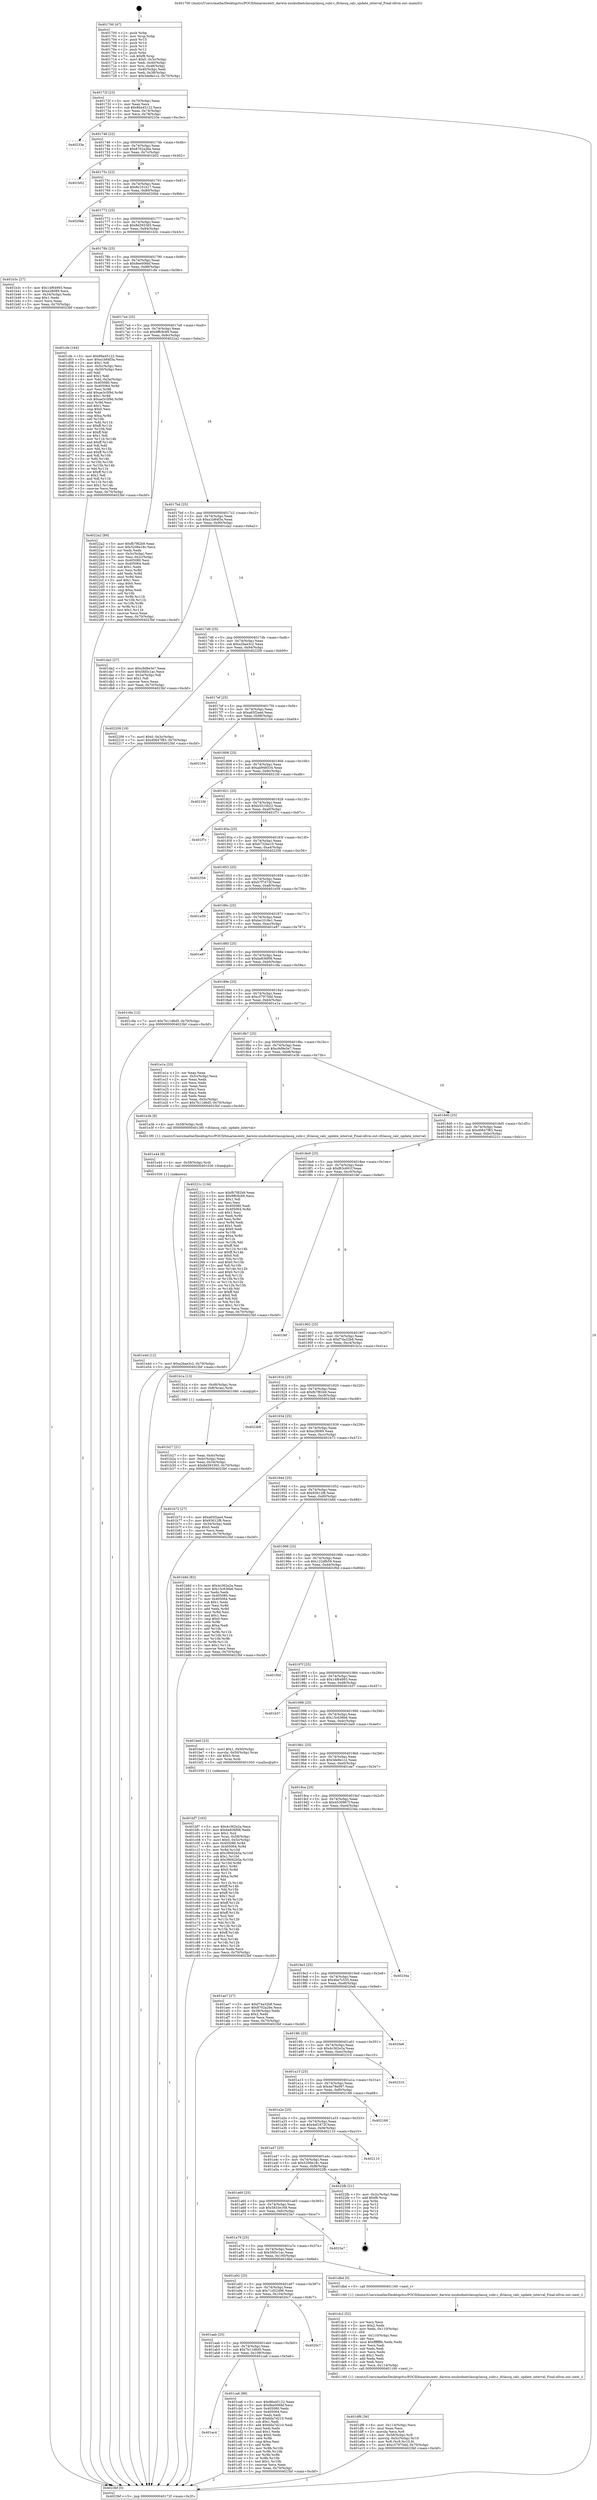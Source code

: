 digraph "0x401700" {
  label = "0x401700 (/mnt/c/Users/mathe/Desktop/tcc/POCII/binaries/extr_darwin-xnubsdnetclassqclassq_subr.c_ifclassq_calc_update_interval_Final-ollvm.out::main(0))"
  labelloc = "t"
  node[shape=record]

  Entry [label="",width=0.3,height=0.3,shape=circle,fillcolor=black,style=filled]
  "0x40172f" [label="{
     0x40172f [23]\l
     | [instrs]\l
     &nbsp;&nbsp;0x40172f \<+3\>: mov -0x70(%rbp),%eax\l
     &nbsp;&nbsp;0x401732 \<+2\>: mov %eax,%ecx\l
     &nbsp;&nbsp;0x401734 \<+6\>: sub $0x86a45122,%ecx\l
     &nbsp;&nbsp;0x40173a \<+3\>: mov %eax,-0x74(%rbp)\l
     &nbsp;&nbsp;0x40173d \<+3\>: mov %ecx,-0x78(%rbp)\l
     &nbsp;&nbsp;0x401740 \<+6\>: je 000000000040233e \<main+0xc3e\>\l
  }"]
  "0x40233e" [label="{
     0x40233e\l
  }", style=dashed]
  "0x401746" [label="{
     0x401746 [22]\l
     | [instrs]\l
     &nbsp;&nbsp;0x401746 \<+5\>: jmp 000000000040174b \<main+0x4b\>\l
     &nbsp;&nbsp;0x40174b \<+3\>: mov -0x74(%rbp),%eax\l
     &nbsp;&nbsp;0x40174e \<+5\>: sub $0x8702a26e,%eax\l
     &nbsp;&nbsp;0x401753 \<+3\>: mov %eax,-0x7c(%rbp)\l
     &nbsp;&nbsp;0x401756 \<+6\>: je 0000000000401b02 \<main+0x402\>\l
  }"]
  Exit [label="",width=0.3,height=0.3,shape=circle,fillcolor=black,style=filled,peripheries=2]
  "0x401b02" [label="{
     0x401b02\l
  }", style=dashed]
  "0x40175c" [label="{
     0x40175c [22]\l
     | [instrs]\l
     &nbsp;&nbsp;0x40175c \<+5\>: jmp 0000000000401761 \<main+0x61\>\l
     &nbsp;&nbsp;0x401761 \<+3\>: mov -0x74(%rbp),%eax\l
     &nbsp;&nbsp;0x401764 \<+5\>: sub $0x8c101b17,%eax\l
     &nbsp;&nbsp;0x401769 \<+3\>: mov %eax,-0x80(%rbp)\l
     &nbsp;&nbsp;0x40176c \<+6\>: je 00000000004020bb \<main+0x9bb\>\l
  }"]
  "0x401e4d" [label="{
     0x401e4d [12]\l
     | [instrs]\l
     &nbsp;&nbsp;0x401e4d \<+7\>: movl $0xa2bae3c2,-0x70(%rbp)\l
     &nbsp;&nbsp;0x401e54 \<+5\>: jmp 00000000004023bf \<main+0xcbf\>\l
  }"]
  "0x4020bb" [label="{
     0x4020bb\l
  }", style=dashed]
  "0x401772" [label="{
     0x401772 [25]\l
     | [instrs]\l
     &nbsp;&nbsp;0x401772 \<+5\>: jmp 0000000000401777 \<main+0x77\>\l
     &nbsp;&nbsp;0x401777 \<+3\>: mov -0x74(%rbp),%eax\l
     &nbsp;&nbsp;0x40177a \<+5\>: sub $0x8d393365,%eax\l
     &nbsp;&nbsp;0x40177f \<+6\>: mov %eax,-0x84(%rbp)\l
     &nbsp;&nbsp;0x401785 \<+6\>: je 0000000000401b3c \<main+0x43c\>\l
  }"]
  "0x401e44" [label="{
     0x401e44 [9]\l
     | [instrs]\l
     &nbsp;&nbsp;0x401e44 \<+4\>: mov -0x58(%rbp),%rdi\l
     &nbsp;&nbsp;0x401e48 \<+5\>: call 0000000000401030 \<free@plt\>\l
     | [calls]\l
     &nbsp;&nbsp;0x401030 \{1\} (unknown)\l
  }"]
  "0x401b3c" [label="{
     0x401b3c [27]\l
     | [instrs]\l
     &nbsp;&nbsp;0x401b3c \<+5\>: mov $0x14f64993,%eax\l
     &nbsp;&nbsp;0x401b41 \<+5\>: mov $0xe28089,%ecx\l
     &nbsp;&nbsp;0x401b46 \<+3\>: mov -0x34(%rbp),%edx\l
     &nbsp;&nbsp;0x401b49 \<+3\>: cmp $0x1,%edx\l
     &nbsp;&nbsp;0x401b4c \<+3\>: cmovl %ecx,%eax\l
     &nbsp;&nbsp;0x401b4f \<+3\>: mov %eax,-0x70(%rbp)\l
     &nbsp;&nbsp;0x401b52 \<+5\>: jmp 00000000004023bf \<main+0xcbf\>\l
  }"]
  "0x40178b" [label="{
     0x40178b [25]\l
     | [instrs]\l
     &nbsp;&nbsp;0x40178b \<+5\>: jmp 0000000000401790 \<main+0x90\>\l
     &nbsp;&nbsp;0x401790 \<+3\>: mov -0x74(%rbp),%eax\l
     &nbsp;&nbsp;0x401793 \<+5\>: sub $0x8ee006bf,%eax\l
     &nbsp;&nbsp;0x401798 \<+6\>: mov %eax,-0x88(%rbp)\l
     &nbsp;&nbsp;0x40179e \<+6\>: je 0000000000401cfe \<main+0x5fe\>\l
  }"]
  "0x401df6" [label="{
     0x401df6 [36]\l
     | [instrs]\l
     &nbsp;&nbsp;0x401df6 \<+6\>: mov -0x114(%rbp),%ecx\l
     &nbsp;&nbsp;0x401dfc \<+3\>: imul %eax,%ecx\l
     &nbsp;&nbsp;0x401dff \<+3\>: movslq %ecx,%r8\l
     &nbsp;&nbsp;0x401e02 \<+4\>: mov -0x58(%rbp),%r9\l
     &nbsp;&nbsp;0x401e06 \<+4\>: movslq -0x5c(%rbp),%r10\l
     &nbsp;&nbsp;0x401e0a \<+4\>: mov %r8,(%r9,%r10,8)\l
     &nbsp;&nbsp;0x401e0e \<+7\>: movl $0xc57975dd,-0x70(%rbp)\l
     &nbsp;&nbsp;0x401e15 \<+5\>: jmp 00000000004023bf \<main+0xcbf\>\l
  }"]
  "0x401cfe" [label="{
     0x401cfe [164]\l
     | [instrs]\l
     &nbsp;&nbsp;0x401cfe \<+5\>: mov $0x86a45122,%eax\l
     &nbsp;&nbsp;0x401d03 \<+5\>: mov $0xa1b84f3a,%ecx\l
     &nbsp;&nbsp;0x401d08 \<+2\>: mov $0x1,%dl\l
     &nbsp;&nbsp;0x401d0a \<+3\>: mov -0x5c(%rbp),%esi\l
     &nbsp;&nbsp;0x401d0d \<+3\>: cmp -0x50(%rbp),%esi\l
     &nbsp;&nbsp;0x401d10 \<+4\>: setl %dil\l
     &nbsp;&nbsp;0x401d14 \<+4\>: and $0x1,%dil\l
     &nbsp;&nbsp;0x401d18 \<+4\>: mov %dil,-0x2e(%rbp)\l
     &nbsp;&nbsp;0x401d1c \<+7\>: mov 0x405080,%esi\l
     &nbsp;&nbsp;0x401d23 \<+8\>: mov 0x405064,%r8d\l
     &nbsp;&nbsp;0x401d2b \<+3\>: mov %esi,%r9d\l
     &nbsp;&nbsp;0x401d2e \<+7\>: add $0xae3c5f9d,%r9d\l
     &nbsp;&nbsp;0x401d35 \<+4\>: sub $0x1,%r9d\l
     &nbsp;&nbsp;0x401d39 \<+7\>: sub $0xae3c5f9d,%r9d\l
     &nbsp;&nbsp;0x401d40 \<+4\>: imul %r9d,%esi\l
     &nbsp;&nbsp;0x401d44 \<+3\>: and $0x1,%esi\l
     &nbsp;&nbsp;0x401d47 \<+3\>: cmp $0x0,%esi\l
     &nbsp;&nbsp;0x401d4a \<+4\>: sete %dil\l
     &nbsp;&nbsp;0x401d4e \<+4\>: cmp $0xa,%r8d\l
     &nbsp;&nbsp;0x401d52 \<+4\>: setl %r10b\l
     &nbsp;&nbsp;0x401d56 \<+3\>: mov %dil,%r11b\l
     &nbsp;&nbsp;0x401d59 \<+4\>: xor $0xff,%r11b\l
     &nbsp;&nbsp;0x401d5d \<+3\>: mov %r10b,%bl\l
     &nbsp;&nbsp;0x401d60 \<+3\>: xor $0xff,%bl\l
     &nbsp;&nbsp;0x401d63 \<+3\>: xor $0x1,%dl\l
     &nbsp;&nbsp;0x401d66 \<+3\>: mov %r11b,%r14b\l
     &nbsp;&nbsp;0x401d69 \<+4\>: and $0xff,%r14b\l
     &nbsp;&nbsp;0x401d6d \<+3\>: and %dl,%dil\l
     &nbsp;&nbsp;0x401d70 \<+3\>: mov %bl,%r15b\l
     &nbsp;&nbsp;0x401d73 \<+4\>: and $0xff,%r15b\l
     &nbsp;&nbsp;0x401d77 \<+3\>: and %dl,%r10b\l
     &nbsp;&nbsp;0x401d7a \<+3\>: or %dil,%r14b\l
     &nbsp;&nbsp;0x401d7d \<+3\>: or %r10b,%r15b\l
     &nbsp;&nbsp;0x401d80 \<+3\>: xor %r15b,%r14b\l
     &nbsp;&nbsp;0x401d83 \<+3\>: or %bl,%r11b\l
     &nbsp;&nbsp;0x401d86 \<+4\>: xor $0xff,%r11b\l
     &nbsp;&nbsp;0x401d8a \<+3\>: or $0x1,%dl\l
     &nbsp;&nbsp;0x401d8d \<+3\>: and %dl,%r11b\l
     &nbsp;&nbsp;0x401d90 \<+3\>: or %r11b,%r14b\l
     &nbsp;&nbsp;0x401d93 \<+4\>: test $0x1,%r14b\l
     &nbsp;&nbsp;0x401d97 \<+3\>: cmovne %ecx,%eax\l
     &nbsp;&nbsp;0x401d9a \<+3\>: mov %eax,-0x70(%rbp)\l
     &nbsp;&nbsp;0x401d9d \<+5\>: jmp 00000000004023bf \<main+0xcbf\>\l
  }"]
  "0x4017a4" [label="{
     0x4017a4 [25]\l
     | [instrs]\l
     &nbsp;&nbsp;0x4017a4 \<+5\>: jmp 00000000004017a9 \<main+0xa9\>\l
     &nbsp;&nbsp;0x4017a9 \<+3\>: mov -0x74(%rbp),%eax\l
     &nbsp;&nbsp;0x4017ac \<+5\>: sub $0x9ffc9c69,%eax\l
     &nbsp;&nbsp;0x4017b1 \<+6\>: mov %eax,-0x8c(%rbp)\l
     &nbsp;&nbsp;0x4017b7 \<+6\>: je 00000000004022a2 \<main+0xba2\>\l
  }"]
  "0x401dc2" [label="{
     0x401dc2 [52]\l
     | [instrs]\l
     &nbsp;&nbsp;0x401dc2 \<+2\>: xor %ecx,%ecx\l
     &nbsp;&nbsp;0x401dc4 \<+5\>: mov $0x2,%edx\l
     &nbsp;&nbsp;0x401dc9 \<+6\>: mov %edx,-0x110(%rbp)\l
     &nbsp;&nbsp;0x401dcf \<+1\>: cltd\l
     &nbsp;&nbsp;0x401dd0 \<+6\>: mov -0x110(%rbp),%esi\l
     &nbsp;&nbsp;0x401dd6 \<+2\>: idiv %esi\l
     &nbsp;&nbsp;0x401dd8 \<+6\>: imul $0xfffffffe,%edx,%edx\l
     &nbsp;&nbsp;0x401dde \<+2\>: mov %ecx,%edi\l
     &nbsp;&nbsp;0x401de0 \<+2\>: sub %edx,%edi\l
     &nbsp;&nbsp;0x401de2 \<+2\>: mov %ecx,%edx\l
     &nbsp;&nbsp;0x401de4 \<+3\>: sub $0x1,%edx\l
     &nbsp;&nbsp;0x401de7 \<+2\>: add %edx,%edi\l
     &nbsp;&nbsp;0x401de9 \<+2\>: sub %edi,%ecx\l
     &nbsp;&nbsp;0x401deb \<+6\>: mov %ecx,-0x114(%rbp)\l
     &nbsp;&nbsp;0x401df1 \<+5\>: call 0000000000401160 \<next_i\>\l
     | [calls]\l
     &nbsp;&nbsp;0x401160 \{1\} (/mnt/c/Users/mathe/Desktop/tcc/POCII/binaries/extr_darwin-xnubsdnetclassqclassq_subr.c_ifclassq_calc_update_interval_Final-ollvm.out::next_i)\l
  }"]
  "0x4022a2" [label="{
     0x4022a2 [89]\l
     | [instrs]\l
     &nbsp;&nbsp;0x4022a2 \<+5\>: mov $0xfb7f82b9,%eax\l
     &nbsp;&nbsp;0x4022a7 \<+5\>: mov $0x5206e18c,%ecx\l
     &nbsp;&nbsp;0x4022ac \<+2\>: xor %edx,%edx\l
     &nbsp;&nbsp;0x4022ae \<+3\>: mov -0x3c(%rbp),%esi\l
     &nbsp;&nbsp;0x4022b1 \<+3\>: mov %esi,-0x2c(%rbp)\l
     &nbsp;&nbsp;0x4022b4 \<+7\>: mov 0x405080,%esi\l
     &nbsp;&nbsp;0x4022bb \<+7\>: mov 0x405064,%edi\l
     &nbsp;&nbsp;0x4022c2 \<+3\>: sub $0x1,%edx\l
     &nbsp;&nbsp;0x4022c5 \<+3\>: mov %esi,%r8d\l
     &nbsp;&nbsp;0x4022c8 \<+3\>: add %edx,%r8d\l
     &nbsp;&nbsp;0x4022cb \<+4\>: imul %r8d,%esi\l
     &nbsp;&nbsp;0x4022cf \<+3\>: and $0x1,%esi\l
     &nbsp;&nbsp;0x4022d2 \<+3\>: cmp $0x0,%esi\l
     &nbsp;&nbsp;0x4022d5 \<+4\>: sete %r9b\l
     &nbsp;&nbsp;0x4022d9 \<+3\>: cmp $0xa,%edi\l
     &nbsp;&nbsp;0x4022dc \<+4\>: setl %r10b\l
     &nbsp;&nbsp;0x4022e0 \<+3\>: mov %r9b,%r11b\l
     &nbsp;&nbsp;0x4022e3 \<+3\>: and %r10b,%r11b\l
     &nbsp;&nbsp;0x4022e6 \<+3\>: xor %r10b,%r9b\l
     &nbsp;&nbsp;0x4022e9 \<+3\>: or %r9b,%r11b\l
     &nbsp;&nbsp;0x4022ec \<+4\>: test $0x1,%r11b\l
     &nbsp;&nbsp;0x4022f0 \<+3\>: cmovne %ecx,%eax\l
     &nbsp;&nbsp;0x4022f3 \<+3\>: mov %eax,-0x70(%rbp)\l
     &nbsp;&nbsp;0x4022f6 \<+5\>: jmp 00000000004023bf \<main+0xcbf\>\l
  }"]
  "0x4017bd" [label="{
     0x4017bd [25]\l
     | [instrs]\l
     &nbsp;&nbsp;0x4017bd \<+5\>: jmp 00000000004017c2 \<main+0xc2\>\l
     &nbsp;&nbsp;0x4017c2 \<+3\>: mov -0x74(%rbp),%eax\l
     &nbsp;&nbsp;0x4017c5 \<+5\>: sub $0xa1b84f3a,%eax\l
     &nbsp;&nbsp;0x4017ca \<+6\>: mov %eax,-0x90(%rbp)\l
     &nbsp;&nbsp;0x4017d0 \<+6\>: je 0000000000401da2 \<main+0x6a2\>\l
  }"]
  "0x401ac4" [label="{
     0x401ac4\l
  }", style=dashed]
  "0x401da2" [label="{
     0x401da2 [27]\l
     | [instrs]\l
     &nbsp;&nbsp;0x401da2 \<+5\>: mov $0xc9d9e3e7,%eax\l
     &nbsp;&nbsp;0x401da7 \<+5\>: mov $0x5fd5c1ac,%ecx\l
     &nbsp;&nbsp;0x401dac \<+3\>: mov -0x2e(%rbp),%dl\l
     &nbsp;&nbsp;0x401daf \<+3\>: test $0x1,%dl\l
     &nbsp;&nbsp;0x401db2 \<+3\>: cmovne %ecx,%eax\l
     &nbsp;&nbsp;0x401db5 \<+3\>: mov %eax,-0x70(%rbp)\l
     &nbsp;&nbsp;0x401db8 \<+5\>: jmp 00000000004023bf \<main+0xcbf\>\l
  }"]
  "0x4017d6" [label="{
     0x4017d6 [25]\l
     | [instrs]\l
     &nbsp;&nbsp;0x4017d6 \<+5\>: jmp 00000000004017db \<main+0xdb\>\l
     &nbsp;&nbsp;0x4017db \<+3\>: mov -0x74(%rbp),%eax\l
     &nbsp;&nbsp;0x4017de \<+5\>: sub $0xa2bae3c2,%eax\l
     &nbsp;&nbsp;0x4017e3 \<+6\>: mov %eax,-0x94(%rbp)\l
     &nbsp;&nbsp;0x4017e9 \<+6\>: je 0000000000402209 \<main+0xb09\>\l
  }"]
  "0x401ca6" [label="{
     0x401ca6 [88]\l
     | [instrs]\l
     &nbsp;&nbsp;0x401ca6 \<+5\>: mov $0x86a45122,%eax\l
     &nbsp;&nbsp;0x401cab \<+5\>: mov $0x8ee006bf,%ecx\l
     &nbsp;&nbsp;0x401cb0 \<+7\>: mov 0x405080,%edx\l
     &nbsp;&nbsp;0x401cb7 \<+7\>: mov 0x405064,%esi\l
     &nbsp;&nbsp;0x401cbe \<+2\>: mov %edx,%edi\l
     &nbsp;&nbsp;0x401cc0 \<+6\>: sub $0x6da7d210,%edi\l
     &nbsp;&nbsp;0x401cc6 \<+3\>: sub $0x1,%edi\l
     &nbsp;&nbsp;0x401cc9 \<+6\>: add $0x6da7d210,%edi\l
     &nbsp;&nbsp;0x401ccf \<+3\>: imul %edi,%edx\l
     &nbsp;&nbsp;0x401cd2 \<+3\>: and $0x1,%edx\l
     &nbsp;&nbsp;0x401cd5 \<+3\>: cmp $0x0,%edx\l
     &nbsp;&nbsp;0x401cd8 \<+4\>: sete %r8b\l
     &nbsp;&nbsp;0x401cdc \<+3\>: cmp $0xa,%esi\l
     &nbsp;&nbsp;0x401cdf \<+4\>: setl %r9b\l
     &nbsp;&nbsp;0x401ce3 \<+3\>: mov %r8b,%r10b\l
     &nbsp;&nbsp;0x401ce6 \<+3\>: and %r9b,%r10b\l
     &nbsp;&nbsp;0x401ce9 \<+3\>: xor %r9b,%r8b\l
     &nbsp;&nbsp;0x401cec \<+3\>: or %r8b,%r10b\l
     &nbsp;&nbsp;0x401cef \<+4\>: test $0x1,%r10b\l
     &nbsp;&nbsp;0x401cf3 \<+3\>: cmovne %ecx,%eax\l
     &nbsp;&nbsp;0x401cf6 \<+3\>: mov %eax,-0x70(%rbp)\l
     &nbsp;&nbsp;0x401cf9 \<+5\>: jmp 00000000004023bf \<main+0xcbf\>\l
  }"]
  "0x402209" [label="{
     0x402209 [19]\l
     | [instrs]\l
     &nbsp;&nbsp;0x402209 \<+7\>: movl $0x0,-0x3c(%rbp)\l
     &nbsp;&nbsp;0x402210 \<+7\>: movl $0xd0647f83,-0x70(%rbp)\l
     &nbsp;&nbsp;0x402217 \<+5\>: jmp 00000000004023bf \<main+0xcbf\>\l
  }"]
  "0x4017ef" [label="{
     0x4017ef [25]\l
     | [instrs]\l
     &nbsp;&nbsp;0x4017ef \<+5\>: jmp 00000000004017f4 \<main+0xf4\>\l
     &nbsp;&nbsp;0x4017f4 \<+3\>: mov -0x74(%rbp),%eax\l
     &nbsp;&nbsp;0x4017f7 \<+5\>: sub $0xa65f2aed,%eax\l
     &nbsp;&nbsp;0x4017fc \<+6\>: mov %eax,-0x98(%rbp)\l
     &nbsp;&nbsp;0x401802 \<+6\>: je 0000000000402104 \<main+0xa04\>\l
  }"]
  "0x401aab" [label="{
     0x401aab [25]\l
     | [instrs]\l
     &nbsp;&nbsp;0x401aab \<+5\>: jmp 0000000000401ab0 \<main+0x3b0\>\l
     &nbsp;&nbsp;0x401ab0 \<+3\>: mov -0x74(%rbp),%eax\l
     &nbsp;&nbsp;0x401ab3 \<+5\>: sub $0x7b11d6d5,%eax\l
     &nbsp;&nbsp;0x401ab8 \<+6\>: mov %eax,-0x108(%rbp)\l
     &nbsp;&nbsp;0x401abe \<+6\>: je 0000000000401ca6 \<main+0x5a6\>\l
  }"]
  "0x402104" [label="{
     0x402104\l
  }", style=dashed]
  "0x401808" [label="{
     0x401808 [25]\l
     | [instrs]\l
     &nbsp;&nbsp;0x401808 \<+5\>: jmp 000000000040180d \<main+0x10d\>\l
     &nbsp;&nbsp;0x40180d \<+3\>: mov -0x74(%rbp),%eax\l
     &nbsp;&nbsp;0x401810 \<+5\>: sub $0xab948534,%eax\l
     &nbsp;&nbsp;0x401815 \<+6\>: mov %eax,-0x9c(%rbp)\l
     &nbsp;&nbsp;0x40181b \<+6\>: je 00000000004021fd \<main+0xafd\>\l
  }"]
  "0x4020c7" [label="{
     0x4020c7\l
  }", style=dashed]
  "0x4021fd" [label="{
     0x4021fd\l
  }", style=dashed]
  "0x401821" [label="{
     0x401821 [25]\l
     | [instrs]\l
     &nbsp;&nbsp;0x401821 \<+5\>: jmp 0000000000401826 \<main+0x126\>\l
     &nbsp;&nbsp;0x401826 \<+3\>: mov -0x74(%rbp),%eax\l
     &nbsp;&nbsp;0x401829 \<+5\>: sub $0xb5510b22,%eax\l
     &nbsp;&nbsp;0x40182e \<+6\>: mov %eax,-0xa0(%rbp)\l
     &nbsp;&nbsp;0x401834 \<+6\>: je 0000000000401f7c \<main+0x87c\>\l
  }"]
  "0x401a92" [label="{
     0x401a92 [25]\l
     | [instrs]\l
     &nbsp;&nbsp;0x401a92 \<+5\>: jmp 0000000000401a97 \<main+0x397\>\l
     &nbsp;&nbsp;0x401a97 \<+3\>: mov -0x74(%rbp),%eax\l
     &nbsp;&nbsp;0x401a9a \<+5\>: sub $0x71d52496,%eax\l
     &nbsp;&nbsp;0x401a9f \<+6\>: mov %eax,-0x104(%rbp)\l
     &nbsp;&nbsp;0x401aa5 \<+6\>: je 00000000004020c7 \<main+0x9c7\>\l
  }"]
  "0x401f7c" [label="{
     0x401f7c\l
  }", style=dashed]
  "0x40183a" [label="{
     0x40183a [25]\l
     | [instrs]\l
     &nbsp;&nbsp;0x40183a \<+5\>: jmp 000000000040183f \<main+0x13f\>\l
     &nbsp;&nbsp;0x40183f \<+3\>: mov -0x74(%rbp),%eax\l
     &nbsp;&nbsp;0x401842 \<+5\>: sub $0xb732be10,%eax\l
     &nbsp;&nbsp;0x401847 \<+6\>: mov %eax,-0xa4(%rbp)\l
     &nbsp;&nbsp;0x40184d \<+6\>: je 0000000000402356 \<main+0xc56\>\l
  }"]
  "0x401dbd" [label="{
     0x401dbd [5]\l
     | [instrs]\l
     &nbsp;&nbsp;0x401dbd \<+5\>: call 0000000000401160 \<next_i\>\l
     | [calls]\l
     &nbsp;&nbsp;0x401160 \{1\} (/mnt/c/Users/mathe/Desktop/tcc/POCII/binaries/extr_darwin-xnubsdnetclassqclassq_subr.c_ifclassq_calc_update_interval_Final-ollvm.out::next_i)\l
  }"]
  "0x402356" [label="{
     0x402356\l
  }", style=dashed]
  "0x401853" [label="{
     0x401853 [25]\l
     | [instrs]\l
     &nbsp;&nbsp;0x401853 \<+5\>: jmp 0000000000401858 \<main+0x158\>\l
     &nbsp;&nbsp;0x401858 \<+3\>: mov -0x74(%rbp),%eax\l
     &nbsp;&nbsp;0x40185b \<+5\>: sub $0xb7f7473f,%eax\l
     &nbsp;&nbsp;0x401860 \<+6\>: mov %eax,-0xa8(%rbp)\l
     &nbsp;&nbsp;0x401866 \<+6\>: je 0000000000401e59 \<main+0x759\>\l
  }"]
  "0x401a79" [label="{
     0x401a79 [25]\l
     | [instrs]\l
     &nbsp;&nbsp;0x401a79 \<+5\>: jmp 0000000000401a7e \<main+0x37e\>\l
     &nbsp;&nbsp;0x401a7e \<+3\>: mov -0x74(%rbp),%eax\l
     &nbsp;&nbsp;0x401a81 \<+5\>: sub $0x5fd5c1ac,%eax\l
     &nbsp;&nbsp;0x401a86 \<+6\>: mov %eax,-0x100(%rbp)\l
     &nbsp;&nbsp;0x401a8c \<+6\>: je 0000000000401dbd \<main+0x6bd\>\l
  }"]
  "0x401e59" [label="{
     0x401e59\l
  }", style=dashed]
  "0x40186c" [label="{
     0x40186c [25]\l
     | [instrs]\l
     &nbsp;&nbsp;0x40186c \<+5\>: jmp 0000000000401871 \<main+0x171\>\l
     &nbsp;&nbsp;0x401871 \<+3\>: mov -0x74(%rbp),%eax\l
     &nbsp;&nbsp;0x401874 \<+5\>: sub $0xbe1018e1,%eax\l
     &nbsp;&nbsp;0x401879 \<+6\>: mov %eax,-0xac(%rbp)\l
     &nbsp;&nbsp;0x40187f \<+6\>: je 0000000000401e87 \<main+0x787\>\l
  }"]
  "0x4023a7" [label="{
     0x4023a7\l
  }", style=dashed]
  "0x401e87" [label="{
     0x401e87\l
  }", style=dashed]
  "0x401885" [label="{
     0x401885 [25]\l
     | [instrs]\l
     &nbsp;&nbsp;0x401885 \<+5\>: jmp 000000000040188a \<main+0x18a\>\l
     &nbsp;&nbsp;0x40188a \<+3\>: mov -0x74(%rbp),%eax\l
     &nbsp;&nbsp;0x40188d \<+5\>: sub $0xbe836f08,%eax\l
     &nbsp;&nbsp;0x401892 \<+6\>: mov %eax,-0xb0(%rbp)\l
     &nbsp;&nbsp;0x401898 \<+6\>: je 0000000000401c9a \<main+0x59a\>\l
  }"]
  "0x401a60" [label="{
     0x401a60 [25]\l
     | [instrs]\l
     &nbsp;&nbsp;0x401a60 \<+5\>: jmp 0000000000401a65 \<main+0x365\>\l
     &nbsp;&nbsp;0x401a65 \<+3\>: mov -0x74(%rbp),%eax\l
     &nbsp;&nbsp;0x401a68 \<+5\>: sub $0x5833e168,%eax\l
     &nbsp;&nbsp;0x401a6d \<+6\>: mov %eax,-0xfc(%rbp)\l
     &nbsp;&nbsp;0x401a73 \<+6\>: je 00000000004023a7 \<main+0xca7\>\l
  }"]
  "0x401c9a" [label="{
     0x401c9a [12]\l
     | [instrs]\l
     &nbsp;&nbsp;0x401c9a \<+7\>: movl $0x7b11d6d5,-0x70(%rbp)\l
     &nbsp;&nbsp;0x401ca1 \<+5\>: jmp 00000000004023bf \<main+0xcbf\>\l
  }"]
  "0x40189e" [label="{
     0x40189e [25]\l
     | [instrs]\l
     &nbsp;&nbsp;0x40189e \<+5\>: jmp 00000000004018a3 \<main+0x1a3\>\l
     &nbsp;&nbsp;0x4018a3 \<+3\>: mov -0x74(%rbp),%eax\l
     &nbsp;&nbsp;0x4018a6 \<+5\>: sub $0xc57975dd,%eax\l
     &nbsp;&nbsp;0x4018ab \<+6\>: mov %eax,-0xb4(%rbp)\l
     &nbsp;&nbsp;0x4018b1 \<+6\>: je 0000000000401e1a \<main+0x71a\>\l
  }"]
  "0x4022fb" [label="{
     0x4022fb [21]\l
     | [instrs]\l
     &nbsp;&nbsp;0x4022fb \<+3\>: mov -0x2c(%rbp),%eax\l
     &nbsp;&nbsp;0x4022fe \<+7\>: add $0xf8,%rsp\l
     &nbsp;&nbsp;0x402305 \<+1\>: pop %rbx\l
     &nbsp;&nbsp;0x402306 \<+2\>: pop %r12\l
     &nbsp;&nbsp;0x402308 \<+2\>: pop %r13\l
     &nbsp;&nbsp;0x40230a \<+2\>: pop %r14\l
     &nbsp;&nbsp;0x40230c \<+2\>: pop %r15\l
     &nbsp;&nbsp;0x40230e \<+1\>: pop %rbp\l
     &nbsp;&nbsp;0x40230f \<+1\>: ret\l
  }"]
  "0x401e1a" [label="{
     0x401e1a [33]\l
     | [instrs]\l
     &nbsp;&nbsp;0x401e1a \<+2\>: xor %eax,%eax\l
     &nbsp;&nbsp;0x401e1c \<+3\>: mov -0x5c(%rbp),%ecx\l
     &nbsp;&nbsp;0x401e1f \<+2\>: mov %eax,%edx\l
     &nbsp;&nbsp;0x401e21 \<+2\>: sub %ecx,%edx\l
     &nbsp;&nbsp;0x401e23 \<+2\>: mov %eax,%ecx\l
     &nbsp;&nbsp;0x401e25 \<+3\>: sub $0x1,%ecx\l
     &nbsp;&nbsp;0x401e28 \<+2\>: add %ecx,%edx\l
     &nbsp;&nbsp;0x401e2a \<+2\>: sub %edx,%eax\l
     &nbsp;&nbsp;0x401e2c \<+3\>: mov %eax,-0x5c(%rbp)\l
     &nbsp;&nbsp;0x401e2f \<+7\>: movl $0x7b11d6d5,-0x70(%rbp)\l
     &nbsp;&nbsp;0x401e36 \<+5\>: jmp 00000000004023bf \<main+0xcbf\>\l
  }"]
  "0x4018b7" [label="{
     0x4018b7 [25]\l
     | [instrs]\l
     &nbsp;&nbsp;0x4018b7 \<+5\>: jmp 00000000004018bc \<main+0x1bc\>\l
     &nbsp;&nbsp;0x4018bc \<+3\>: mov -0x74(%rbp),%eax\l
     &nbsp;&nbsp;0x4018bf \<+5\>: sub $0xc9d9e3e7,%eax\l
     &nbsp;&nbsp;0x4018c4 \<+6\>: mov %eax,-0xb8(%rbp)\l
     &nbsp;&nbsp;0x4018ca \<+6\>: je 0000000000401e3b \<main+0x73b\>\l
  }"]
  "0x401a47" [label="{
     0x401a47 [25]\l
     | [instrs]\l
     &nbsp;&nbsp;0x401a47 \<+5\>: jmp 0000000000401a4c \<main+0x34c\>\l
     &nbsp;&nbsp;0x401a4c \<+3\>: mov -0x74(%rbp),%eax\l
     &nbsp;&nbsp;0x401a4f \<+5\>: sub $0x5206e18c,%eax\l
     &nbsp;&nbsp;0x401a54 \<+6\>: mov %eax,-0xf8(%rbp)\l
     &nbsp;&nbsp;0x401a5a \<+6\>: je 00000000004022fb \<main+0xbfb\>\l
  }"]
  "0x401e3b" [label="{
     0x401e3b [9]\l
     | [instrs]\l
     &nbsp;&nbsp;0x401e3b \<+4\>: mov -0x58(%rbp),%rdi\l
     &nbsp;&nbsp;0x401e3f \<+5\>: call 00000000004013f0 \<ifclassq_calc_update_interval\>\l
     | [calls]\l
     &nbsp;&nbsp;0x4013f0 \{1\} (/mnt/c/Users/mathe/Desktop/tcc/POCII/binaries/extr_darwin-xnubsdnetclassqclassq_subr.c_ifclassq_calc_update_interval_Final-ollvm.out::ifclassq_calc_update_interval)\l
  }"]
  "0x4018d0" [label="{
     0x4018d0 [25]\l
     | [instrs]\l
     &nbsp;&nbsp;0x4018d0 \<+5\>: jmp 00000000004018d5 \<main+0x1d5\>\l
     &nbsp;&nbsp;0x4018d5 \<+3\>: mov -0x74(%rbp),%eax\l
     &nbsp;&nbsp;0x4018d8 \<+5\>: sub $0xd0647f83,%eax\l
     &nbsp;&nbsp;0x4018dd \<+6\>: mov %eax,-0xbc(%rbp)\l
     &nbsp;&nbsp;0x4018e3 \<+6\>: je 000000000040221c \<main+0xb1c\>\l
  }"]
  "0x402110" [label="{
     0x402110\l
  }", style=dashed]
  "0x40221c" [label="{
     0x40221c [134]\l
     | [instrs]\l
     &nbsp;&nbsp;0x40221c \<+5\>: mov $0xfb7f82b9,%eax\l
     &nbsp;&nbsp;0x402221 \<+5\>: mov $0x9ffc9c69,%ecx\l
     &nbsp;&nbsp;0x402226 \<+2\>: mov $0x1,%dl\l
     &nbsp;&nbsp;0x402228 \<+2\>: xor %esi,%esi\l
     &nbsp;&nbsp;0x40222a \<+7\>: mov 0x405080,%edi\l
     &nbsp;&nbsp;0x402231 \<+8\>: mov 0x405064,%r8d\l
     &nbsp;&nbsp;0x402239 \<+3\>: sub $0x1,%esi\l
     &nbsp;&nbsp;0x40223c \<+3\>: mov %edi,%r9d\l
     &nbsp;&nbsp;0x40223f \<+3\>: add %esi,%r9d\l
     &nbsp;&nbsp;0x402242 \<+4\>: imul %r9d,%edi\l
     &nbsp;&nbsp;0x402246 \<+3\>: and $0x1,%edi\l
     &nbsp;&nbsp;0x402249 \<+3\>: cmp $0x0,%edi\l
     &nbsp;&nbsp;0x40224c \<+4\>: sete %r10b\l
     &nbsp;&nbsp;0x402250 \<+4\>: cmp $0xa,%r8d\l
     &nbsp;&nbsp;0x402254 \<+4\>: setl %r11b\l
     &nbsp;&nbsp;0x402258 \<+3\>: mov %r10b,%bl\l
     &nbsp;&nbsp;0x40225b \<+3\>: xor $0xff,%bl\l
     &nbsp;&nbsp;0x40225e \<+3\>: mov %r11b,%r14b\l
     &nbsp;&nbsp;0x402261 \<+4\>: xor $0xff,%r14b\l
     &nbsp;&nbsp;0x402265 \<+3\>: xor $0x0,%dl\l
     &nbsp;&nbsp;0x402268 \<+3\>: mov %bl,%r15b\l
     &nbsp;&nbsp;0x40226b \<+4\>: and $0x0,%r15b\l
     &nbsp;&nbsp;0x40226f \<+3\>: and %dl,%r10b\l
     &nbsp;&nbsp;0x402272 \<+3\>: mov %r14b,%r12b\l
     &nbsp;&nbsp;0x402275 \<+4\>: and $0x0,%r12b\l
     &nbsp;&nbsp;0x402279 \<+3\>: and %dl,%r11b\l
     &nbsp;&nbsp;0x40227c \<+3\>: or %r10b,%r15b\l
     &nbsp;&nbsp;0x40227f \<+3\>: or %r11b,%r12b\l
     &nbsp;&nbsp;0x402282 \<+3\>: xor %r12b,%r15b\l
     &nbsp;&nbsp;0x402285 \<+3\>: or %r14b,%bl\l
     &nbsp;&nbsp;0x402288 \<+3\>: xor $0xff,%bl\l
     &nbsp;&nbsp;0x40228b \<+3\>: or $0x0,%dl\l
     &nbsp;&nbsp;0x40228e \<+2\>: and %dl,%bl\l
     &nbsp;&nbsp;0x402290 \<+3\>: or %bl,%r15b\l
     &nbsp;&nbsp;0x402293 \<+4\>: test $0x1,%r15b\l
     &nbsp;&nbsp;0x402297 \<+3\>: cmovne %ecx,%eax\l
     &nbsp;&nbsp;0x40229a \<+3\>: mov %eax,-0x70(%rbp)\l
     &nbsp;&nbsp;0x40229d \<+5\>: jmp 00000000004023bf \<main+0xcbf\>\l
  }"]
  "0x4018e9" [label="{
     0x4018e9 [25]\l
     | [instrs]\l
     &nbsp;&nbsp;0x4018e9 \<+5\>: jmp 00000000004018ee \<main+0x1ee\>\l
     &nbsp;&nbsp;0x4018ee \<+3\>: mov -0x74(%rbp),%eax\l
     &nbsp;&nbsp;0x4018f1 \<+5\>: sub $0xf63c691f,%eax\l
     &nbsp;&nbsp;0x4018f6 \<+6\>: mov %eax,-0xc0(%rbp)\l
     &nbsp;&nbsp;0x4018fc \<+6\>: je 0000000000401fef \<main+0x8ef\>\l
  }"]
  "0x401a2e" [label="{
     0x401a2e [25]\l
     | [instrs]\l
     &nbsp;&nbsp;0x401a2e \<+5\>: jmp 0000000000401a33 \<main+0x333\>\l
     &nbsp;&nbsp;0x401a33 \<+3\>: mov -0x74(%rbp),%eax\l
     &nbsp;&nbsp;0x401a36 \<+5\>: sub $0x4ef1872f,%eax\l
     &nbsp;&nbsp;0x401a3b \<+6\>: mov %eax,-0xf4(%rbp)\l
     &nbsp;&nbsp;0x401a41 \<+6\>: je 0000000000402110 \<main+0xa10\>\l
  }"]
  "0x401fef" [label="{
     0x401fef\l
  }", style=dashed]
  "0x401902" [label="{
     0x401902 [25]\l
     | [instrs]\l
     &nbsp;&nbsp;0x401902 \<+5\>: jmp 0000000000401907 \<main+0x207\>\l
     &nbsp;&nbsp;0x401907 \<+3\>: mov -0x74(%rbp),%eax\l
     &nbsp;&nbsp;0x40190a \<+5\>: sub $0xf74a32b8,%eax\l
     &nbsp;&nbsp;0x40190f \<+6\>: mov %eax,-0xc4(%rbp)\l
     &nbsp;&nbsp;0x401915 \<+6\>: je 0000000000401b1a \<main+0x41a\>\l
  }"]
  "0x402168" [label="{
     0x402168\l
  }", style=dashed]
  "0x401b1a" [label="{
     0x401b1a [13]\l
     | [instrs]\l
     &nbsp;&nbsp;0x401b1a \<+4\>: mov -0x48(%rbp),%rax\l
     &nbsp;&nbsp;0x401b1e \<+4\>: mov 0x8(%rax),%rdi\l
     &nbsp;&nbsp;0x401b22 \<+5\>: call 0000000000401060 \<atoi@plt\>\l
     | [calls]\l
     &nbsp;&nbsp;0x401060 \{1\} (unknown)\l
  }"]
  "0x40191b" [label="{
     0x40191b [25]\l
     | [instrs]\l
     &nbsp;&nbsp;0x40191b \<+5\>: jmp 0000000000401920 \<main+0x220\>\l
     &nbsp;&nbsp;0x401920 \<+3\>: mov -0x74(%rbp),%eax\l
     &nbsp;&nbsp;0x401923 \<+5\>: sub $0xfb7f82b9,%eax\l
     &nbsp;&nbsp;0x401928 \<+6\>: mov %eax,-0xc8(%rbp)\l
     &nbsp;&nbsp;0x40192e \<+6\>: je 00000000004023b8 \<main+0xcb8\>\l
  }"]
  "0x401a15" [label="{
     0x401a15 [25]\l
     | [instrs]\l
     &nbsp;&nbsp;0x401a15 \<+5\>: jmp 0000000000401a1a \<main+0x31a\>\l
     &nbsp;&nbsp;0x401a1a \<+3\>: mov -0x74(%rbp),%eax\l
     &nbsp;&nbsp;0x401a1d \<+5\>: sub $0x4e78e097,%eax\l
     &nbsp;&nbsp;0x401a22 \<+6\>: mov %eax,-0xf0(%rbp)\l
     &nbsp;&nbsp;0x401a28 \<+6\>: je 0000000000402168 \<main+0xa68\>\l
  }"]
  "0x4023b8" [label="{
     0x4023b8\l
  }", style=dashed]
  "0x401934" [label="{
     0x401934 [25]\l
     | [instrs]\l
     &nbsp;&nbsp;0x401934 \<+5\>: jmp 0000000000401939 \<main+0x239\>\l
     &nbsp;&nbsp;0x401939 \<+3\>: mov -0x74(%rbp),%eax\l
     &nbsp;&nbsp;0x40193c \<+5\>: sub $0xe28089,%eax\l
     &nbsp;&nbsp;0x401941 \<+6\>: mov %eax,-0xcc(%rbp)\l
     &nbsp;&nbsp;0x401947 \<+6\>: je 0000000000401b72 \<main+0x472\>\l
  }"]
  "0x402310" [label="{
     0x402310\l
  }", style=dashed]
  "0x401b72" [label="{
     0x401b72 [27]\l
     | [instrs]\l
     &nbsp;&nbsp;0x401b72 \<+5\>: mov $0xa65f2aed,%eax\l
     &nbsp;&nbsp;0x401b77 \<+5\>: mov $0x93612f8,%ecx\l
     &nbsp;&nbsp;0x401b7c \<+3\>: mov -0x34(%rbp),%edx\l
     &nbsp;&nbsp;0x401b7f \<+3\>: cmp $0x0,%edx\l
     &nbsp;&nbsp;0x401b82 \<+3\>: cmove %ecx,%eax\l
     &nbsp;&nbsp;0x401b85 \<+3\>: mov %eax,-0x70(%rbp)\l
     &nbsp;&nbsp;0x401b88 \<+5\>: jmp 00000000004023bf \<main+0xcbf\>\l
  }"]
  "0x40194d" [label="{
     0x40194d [25]\l
     | [instrs]\l
     &nbsp;&nbsp;0x40194d \<+5\>: jmp 0000000000401952 \<main+0x252\>\l
     &nbsp;&nbsp;0x401952 \<+3\>: mov -0x74(%rbp),%eax\l
     &nbsp;&nbsp;0x401955 \<+5\>: sub $0x93612f8,%eax\l
     &nbsp;&nbsp;0x40195a \<+6\>: mov %eax,-0xd0(%rbp)\l
     &nbsp;&nbsp;0x401960 \<+6\>: je 0000000000401b8d \<main+0x48d\>\l
  }"]
  "0x4019fc" [label="{
     0x4019fc [25]\l
     | [instrs]\l
     &nbsp;&nbsp;0x4019fc \<+5\>: jmp 0000000000401a01 \<main+0x301\>\l
     &nbsp;&nbsp;0x401a01 \<+3\>: mov -0x74(%rbp),%eax\l
     &nbsp;&nbsp;0x401a04 \<+5\>: sub $0x4c362e2a,%eax\l
     &nbsp;&nbsp;0x401a09 \<+6\>: mov %eax,-0xec(%rbp)\l
     &nbsp;&nbsp;0x401a0f \<+6\>: je 0000000000402310 \<main+0xc10\>\l
  }"]
  "0x401b8d" [label="{
     0x401b8d [83]\l
     | [instrs]\l
     &nbsp;&nbsp;0x401b8d \<+5\>: mov $0x4c362e2a,%eax\l
     &nbsp;&nbsp;0x401b92 \<+5\>: mov $0x15c636b6,%ecx\l
     &nbsp;&nbsp;0x401b97 \<+2\>: xor %edx,%edx\l
     &nbsp;&nbsp;0x401b99 \<+7\>: mov 0x405080,%esi\l
     &nbsp;&nbsp;0x401ba0 \<+7\>: mov 0x405064,%edi\l
     &nbsp;&nbsp;0x401ba7 \<+3\>: sub $0x1,%edx\l
     &nbsp;&nbsp;0x401baa \<+3\>: mov %esi,%r8d\l
     &nbsp;&nbsp;0x401bad \<+3\>: add %edx,%r8d\l
     &nbsp;&nbsp;0x401bb0 \<+4\>: imul %r8d,%esi\l
     &nbsp;&nbsp;0x401bb4 \<+3\>: and $0x1,%esi\l
     &nbsp;&nbsp;0x401bb7 \<+3\>: cmp $0x0,%esi\l
     &nbsp;&nbsp;0x401bba \<+4\>: sete %r9b\l
     &nbsp;&nbsp;0x401bbe \<+3\>: cmp $0xa,%edi\l
     &nbsp;&nbsp;0x401bc1 \<+4\>: setl %r10b\l
     &nbsp;&nbsp;0x401bc5 \<+3\>: mov %r9b,%r11b\l
     &nbsp;&nbsp;0x401bc8 \<+3\>: and %r10b,%r11b\l
     &nbsp;&nbsp;0x401bcb \<+3\>: xor %r10b,%r9b\l
     &nbsp;&nbsp;0x401bce \<+3\>: or %r9b,%r11b\l
     &nbsp;&nbsp;0x401bd1 \<+4\>: test $0x1,%r11b\l
     &nbsp;&nbsp;0x401bd5 \<+3\>: cmovne %ecx,%eax\l
     &nbsp;&nbsp;0x401bd8 \<+3\>: mov %eax,-0x70(%rbp)\l
     &nbsp;&nbsp;0x401bdb \<+5\>: jmp 00000000004023bf \<main+0xcbf\>\l
  }"]
  "0x401966" [label="{
     0x401966 [25]\l
     | [instrs]\l
     &nbsp;&nbsp;0x401966 \<+5\>: jmp 000000000040196b \<main+0x26b\>\l
     &nbsp;&nbsp;0x40196b \<+3\>: mov -0x74(%rbp),%eax\l
     &nbsp;&nbsp;0x40196e \<+5\>: sub $0x122dfb59,%eax\l
     &nbsp;&nbsp;0x401973 \<+6\>: mov %eax,-0xd4(%rbp)\l
     &nbsp;&nbsp;0x401979 \<+6\>: je 0000000000401f0d \<main+0x80d\>\l
  }"]
  "0x4020e6" [label="{
     0x4020e6\l
  }", style=dashed]
  "0x401f0d" [label="{
     0x401f0d\l
  }", style=dashed]
  "0x40197f" [label="{
     0x40197f [25]\l
     | [instrs]\l
     &nbsp;&nbsp;0x40197f \<+5\>: jmp 0000000000401984 \<main+0x284\>\l
     &nbsp;&nbsp;0x401984 \<+3\>: mov -0x74(%rbp),%eax\l
     &nbsp;&nbsp;0x401987 \<+5\>: sub $0x14f64993,%eax\l
     &nbsp;&nbsp;0x40198c \<+6\>: mov %eax,-0xd8(%rbp)\l
     &nbsp;&nbsp;0x401992 \<+6\>: je 0000000000401b57 \<main+0x457\>\l
  }"]
  "0x4019e3" [label="{
     0x4019e3 [25]\l
     | [instrs]\l
     &nbsp;&nbsp;0x4019e3 \<+5\>: jmp 00000000004019e8 \<main+0x2e8\>\l
     &nbsp;&nbsp;0x4019e8 \<+3\>: mov -0x74(%rbp),%eax\l
     &nbsp;&nbsp;0x4019eb \<+5\>: sub $0x4be7c535,%eax\l
     &nbsp;&nbsp;0x4019f0 \<+6\>: mov %eax,-0xe8(%rbp)\l
     &nbsp;&nbsp;0x4019f6 \<+6\>: je 00000000004020e6 \<main+0x9e6\>\l
  }"]
  "0x401b57" [label="{
     0x401b57\l
  }", style=dashed]
  "0x401998" [label="{
     0x401998 [25]\l
     | [instrs]\l
     &nbsp;&nbsp;0x401998 \<+5\>: jmp 000000000040199d \<main+0x29d\>\l
     &nbsp;&nbsp;0x40199d \<+3\>: mov -0x74(%rbp),%eax\l
     &nbsp;&nbsp;0x4019a0 \<+5\>: sub $0x15c636b6,%eax\l
     &nbsp;&nbsp;0x4019a5 \<+6\>: mov %eax,-0xdc(%rbp)\l
     &nbsp;&nbsp;0x4019ab \<+6\>: je 0000000000401be0 \<main+0x4e0\>\l
  }"]
  "0x40234a" [label="{
     0x40234a\l
  }", style=dashed]
  "0x401be0" [label="{
     0x401be0 [23]\l
     | [instrs]\l
     &nbsp;&nbsp;0x401be0 \<+7\>: movl $0x1,-0x50(%rbp)\l
     &nbsp;&nbsp;0x401be7 \<+4\>: movslq -0x50(%rbp),%rax\l
     &nbsp;&nbsp;0x401beb \<+4\>: shl $0x3,%rax\l
     &nbsp;&nbsp;0x401bef \<+3\>: mov %rax,%rdi\l
     &nbsp;&nbsp;0x401bf2 \<+5\>: call 0000000000401050 \<malloc@plt\>\l
     | [calls]\l
     &nbsp;&nbsp;0x401050 \{1\} (unknown)\l
  }"]
  "0x4019b1" [label="{
     0x4019b1 [25]\l
     | [instrs]\l
     &nbsp;&nbsp;0x4019b1 \<+5\>: jmp 00000000004019b6 \<main+0x2b6\>\l
     &nbsp;&nbsp;0x4019b6 \<+3\>: mov -0x74(%rbp),%eax\l
     &nbsp;&nbsp;0x4019b9 \<+5\>: sub $0x3de9e1c2,%eax\l
     &nbsp;&nbsp;0x4019be \<+6\>: mov %eax,-0xe0(%rbp)\l
     &nbsp;&nbsp;0x4019c4 \<+6\>: je 0000000000401ae7 \<main+0x3e7\>\l
  }"]
  "0x401bf7" [label="{
     0x401bf7 [163]\l
     | [instrs]\l
     &nbsp;&nbsp;0x401bf7 \<+5\>: mov $0x4c362e2a,%ecx\l
     &nbsp;&nbsp;0x401bfc \<+5\>: mov $0xbe836f08,%edx\l
     &nbsp;&nbsp;0x401c01 \<+3\>: mov $0x1,%sil\l
     &nbsp;&nbsp;0x401c04 \<+4\>: mov %rax,-0x58(%rbp)\l
     &nbsp;&nbsp;0x401c08 \<+7\>: movl $0x0,-0x5c(%rbp)\l
     &nbsp;&nbsp;0x401c0f \<+8\>: mov 0x405080,%r8d\l
     &nbsp;&nbsp;0x401c17 \<+8\>: mov 0x405064,%r9d\l
     &nbsp;&nbsp;0x401c1f \<+3\>: mov %r8d,%r10d\l
     &nbsp;&nbsp;0x401c22 \<+7\>: sub $0x38062b5a,%r10d\l
     &nbsp;&nbsp;0x401c29 \<+4\>: sub $0x1,%r10d\l
     &nbsp;&nbsp;0x401c2d \<+7\>: add $0x38062b5a,%r10d\l
     &nbsp;&nbsp;0x401c34 \<+4\>: imul %r10d,%r8d\l
     &nbsp;&nbsp;0x401c38 \<+4\>: and $0x1,%r8d\l
     &nbsp;&nbsp;0x401c3c \<+4\>: cmp $0x0,%r8d\l
     &nbsp;&nbsp;0x401c40 \<+4\>: sete %r11b\l
     &nbsp;&nbsp;0x401c44 \<+4\>: cmp $0xa,%r9d\l
     &nbsp;&nbsp;0x401c48 \<+3\>: setl %bl\l
     &nbsp;&nbsp;0x401c4b \<+3\>: mov %r11b,%r14b\l
     &nbsp;&nbsp;0x401c4e \<+4\>: xor $0xff,%r14b\l
     &nbsp;&nbsp;0x401c52 \<+3\>: mov %bl,%r15b\l
     &nbsp;&nbsp;0x401c55 \<+4\>: xor $0xff,%r15b\l
     &nbsp;&nbsp;0x401c59 \<+4\>: xor $0x1,%sil\l
     &nbsp;&nbsp;0x401c5d \<+3\>: mov %r14b,%r12b\l
     &nbsp;&nbsp;0x401c60 \<+4\>: and $0xff,%r12b\l
     &nbsp;&nbsp;0x401c64 \<+3\>: and %sil,%r11b\l
     &nbsp;&nbsp;0x401c67 \<+3\>: mov %r15b,%r13b\l
     &nbsp;&nbsp;0x401c6a \<+4\>: and $0xff,%r13b\l
     &nbsp;&nbsp;0x401c6e \<+3\>: and %sil,%bl\l
     &nbsp;&nbsp;0x401c71 \<+3\>: or %r11b,%r12b\l
     &nbsp;&nbsp;0x401c74 \<+3\>: or %bl,%r13b\l
     &nbsp;&nbsp;0x401c77 \<+3\>: xor %r13b,%r12b\l
     &nbsp;&nbsp;0x401c7a \<+3\>: or %r15b,%r14b\l
     &nbsp;&nbsp;0x401c7d \<+4\>: xor $0xff,%r14b\l
     &nbsp;&nbsp;0x401c81 \<+4\>: or $0x1,%sil\l
     &nbsp;&nbsp;0x401c85 \<+3\>: and %sil,%r14b\l
     &nbsp;&nbsp;0x401c88 \<+3\>: or %r14b,%r12b\l
     &nbsp;&nbsp;0x401c8b \<+4\>: test $0x1,%r12b\l
     &nbsp;&nbsp;0x401c8f \<+3\>: cmovne %edx,%ecx\l
     &nbsp;&nbsp;0x401c92 \<+3\>: mov %ecx,-0x70(%rbp)\l
     &nbsp;&nbsp;0x401c95 \<+5\>: jmp 00000000004023bf \<main+0xcbf\>\l
  }"]
  "0x401ae7" [label="{
     0x401ae7 [27]\l
     | [instrs]\l
     &nbsp;&nbsp;0x401ae7 \<+5\>: mov $0xf74a32b8,%eax\l
     &nbsp;&nbsp;0x401aec \<+5\>: mov $0x8702a26e,%ecx\l
     &nbsp;&nbsp;0x401af1 \<+3\>: mov -0x38(%rbp),%edx\l
     &nbsp;&nbsp;0x401af4 \<+3\>: cmp $0x2,%edx\l
     &nbsp;&nbsp;0x401af7 \<+3\>: cmovne %ecx,%eax\l
     &nbsp;&nbsp;0x401afa \<+3\>: mov %eax,-0x70(%rbp)\l
     &nbsp;&nbsp;0x401afd \<+5\>: jmp 00000000004023bf \<main+0xcbf\>\l
  }"]
  "0x4019ca" [label="{
     0x4019ca [25]\l
     | [instrs]\l
     &nbsp;&nbsp;0x4019ca \<+5\>: jmp 00000000004019cf \<main+0x2cf\>\l
     &nbsp;&nbsp;0x4019cf \<+3\>: mov -0x74(%rbp),%eax\l
     &nbsp;&nbsp;0x4019d2 \<+5\>: sub $0x4530967f,%eax\l
     &nbsp;&nbsp;0x4019d7 \<+6\>: mov %eax,-0xe4(%rbp)\l
     &nbsp;&nbsp;0x4019dd \<+6\>: je 000000000040234a \<main+0xc4a\>\l
  }"]
  "0x4023bf" [label="{
     0x4023bf [5]\l
     | [instrs]\l
     &nbsp;&nbsp;0x4023bf \<+5\>: jmp 000000000040172f \<main+0x2f\>\l
  }"]
  "0x401700" [label="{
     0x401700 [47]\l
     | [instrs]\l
     &nbsp;&nbsp;0x401700 \<+1\>: push %rbp\l
     &nbsp;&nbsp;0x401701 \<+3\>: mov %rsp,%rbp\l
     &nbsp;&nbsp;0x401704 \<+2\>: push %r15\l
     &nbsp;&nbsp;0x401706 \<+2\>: push %r14\l
     &nbsp;&nbsp;0x401708 \<+2\>: push %r13\l
     &nbsp;&nbsp;0x40170a \<+2\>: push %r12\l
     &nbsp;&nbsp;0x40170c \<+1\>: push %rbx\l
     &nbsp;&nbsp;0x40170d \<+7\>: sub $0xf8,%rsp\l
     &nbsp;&nbsp;0x401714 \<+7\>: movl $0x0,-0x3c(%rbp)\l
     &nbsp;&nbsp;0x40171b \<+3\>: mov %edi,-0x40(%rbp)\l
     &nbsp;&nbsp;0x40171e \<+4\>: mov %rsi,-0x48(%rbp)\l
     &nbsp;&nbsp;0x401722 \<+3\>: mov -0x40(%rbp),%edi\l
     &nbsp;&nbsp;0x401725 \<+3\>: mov %edi,-0x38(%rbp)\l
     &nbsp;&nbsp;0x401728 \<+7\>: movl $0x3de9e1c2,-0x70(%rbp)\l
  }"]
  "0x401b27" [label="{
     0x401b27 [21]\l
     | [instrs]\l
     &nbsp;&nbsp;0x401b27 \<+3\>: mov %eax,-0x4c(%rbp)\l
     &nbsp;&nbsp;0x401b2a \<+3\>: mov -0x4c(%rbp),%eax\l
     &nbsp;&nbsp;0x401b2d \<+3\>: mov %eax,-0x34(%rbp)\l
     &nbsp;&nbsp;0x401b30 \<+7\>: movl $0x8d393365,-0x70(%rbp)\l
     &nbsp;&nbsp;0x401b37 \<+5\>: jmp 00000000004023bf \<main+0xcbf\>\l
  }"]
  Entry -> "0x401700" [label=" 1"]
  "0x40172f" -> "0x40233e" [label=" 0"]
  "0x40172f" -> "0x401746" [label=" 20"]
  "0x4022fb" -> Exit [label=" 1"]
  "0x401746" -> "0x401b02" [label=" 0"]
  "0x401746" -> "0x40175c" [label=" 20"]
  "0x4022a2" -> "0x4023bf" [label=" 1"]
  "0x40175c" -> "0x4020bb" [label=" 0"]
  "0x40175c" -> "0x401772" [label=" 20"]
  "0x40221c" -> "0x4023bf" [label=" 1"]
  "0x401772" -> "0x401b3c" [label=" 1"]
  "0x401772" -> "0x40178b" [label=" 19"]
  "0x402209" -> "0x4023bf" [label=" 1"]
  "0x40178b" -> "0x401cfe" [label=" 2"]
  "0x40178b" -> "0x4017a4" [label=" 17"]
  "0x401e4d" -> "0x4023bf" [label=" 1"]
  "0x4017a4" -> "0x4022a2" [label=" 1"]
  "0x4017a4" -> "0x4017bd" [label=" 16"]
  "0x401e44" -> "0x401e4d" [label=" 1"]
  "0x4017bd" -> "0x401da2" [label=" 2"]
  "0x4017bd" -> "0x4017d6" [label=" 14"]
  "0x401e3b" -> "0x401e44" [label=" 1"]
  "0x4017d6" -> "0x402209" [label=" 1"]
  "0x4017d6" -> "0x4017ef" [label=" 13"]
  "0x401e1a" -> "0x4023bf" [label=" 1"]
  "0x4017ef" -> "0x402104" [label=" 0"]
  "0x4017ef" -> "0x401808" [label=" 13"]
  "0x401dc2" -> "0x401df6" [label=" 1"]
  "0x401808" -> "0x4021fd" [label=" 0"]
  "0x401808" -> "0x401821" [label=" 13"]
  "0x401dbd" -> "0x401dc2" [label=" 1"]
  "0x401821" -> "0x401f7c" [label=" 0"]
  "0x401821" -> "0x40183a" [label=" 13"]
  "0x401cfe" -> "0x4023bf" [label=" 2"]
  "0x40183a" -> "0x402356" [label=" 0"]
  "0x40183a" -> "0x401853" [label=" 13"]
  "0x401ca6" -> "0x4023bf" [label=" 2"]
  "0x401853" -> "0x401e59" [label=" 0"]
  "0x401853" -> "0x40186c" [label=" 13"]
  "0x401aab" -> "0x401ca6" [label=" 2"]
  "0x40186c" -> "0x401e87" [label=" 0"]
  "0x40186c" -> "0x401885" [label=" 13"]
  "0x401df6" -> "0x4023bf" [label=" 1"]
  "0x401885" -> "0x401c9a" [label=" 1"]
  "0x401885" -> "0x40189e" [label=" 12"]
  "0x401a92" -> "0x4020c7" [label=" 0"]
  "0x40189e" -> "0x401e1a" [label=" 1"]
  "0x40189e" -> "0x4018b7" [label=" 11"]
  "0x401da2" -> "0x4023bf" [label=" 2"]
  "0x4018b7" -> "0x401e3b" [label=" 1"]
  "0x4018b7" -> "0x4018d0" [label=" 10"]
  "0x401a79" -> "0x401dbd" [label=" 1"]
  "0x4018d0" -> "0x40221c" [label=" 1"]
  "0x4018d0" -> "0x4018e9" [label=" 9"]
  "0x401aab" -> "0x401ac4" [label=" 0"]
  "0x4018e9" -> "0x401fef" [label=" 0"]
  "0x4018e9" -> "0x401902" [label=" 9"]
  "0x401a60" -> "0x4023a7" [label=" 0"]
  "0x401902" -> "0x401b1a" [label=" 1"]
  "0x401902" -> "0x40191b" [label=" 8"]
  "0x401a92" -> "0x401aab" [label=" 2"]
  "0x40191b" -> "0x4023b8" [label=" 0"]
  "0x40191b" -> "0x401934" [label=" 8"]
  "0x401a47" -> "0x4022fb" [label=" 1"]
  "0x401934" -> "0x401b72" [label=" 1"]
  "0x401934" -> "0x40194d" [label=" 7"]
  "0x401a79" -> "0x401a92" [label=" 2"]
  "0x40194d" -> "0x401b8d" [label=" 1"]
  "0x40194d" -> "0x401966" [label=" 6"]
  "0x401a2e" -> "0x402110" [label=" 0"]
  "0x401966" -> "0x401f0d" [label=" 0"]
  "0x401966" -> "0x40197f" [label=" 6"]
  "0x401a60" -> "0x401a79" [label=" 3"]
  "0x40197f" -> "0x401b57" [label=" 0"]
  "0x40197f" -> "0x401998" [label=" 6"]
  "0x401a15" -> "0x402168" [label=" 0"]
  "0x401998" -> "0x401be0" [label=" 1"]
  "0x401998" -> "0x4019b1" [label=" 5"]
  "0x401a47" -> "0x401a60" [label=" 3"]
  "0x4019b1" -> "0x401ae7" [label=" 1"]
  "0x4019b1" -> "0x4019ca" [label=" 4"]
  "0x401ae7" -> "0x4023bf" [label=" 1"]
  "0x401700" -> "0x40172f" [label=" 1"]
  "0x4023bf" -> "0x40172f" [label=" 19"]
  "0x401b1a" -> "0x401b27" [label=" 1"]
  "0x401b27" -> "0x4023bf" [label=" 1"]
  "0x401b3c" -> "0x4023bf" [label=" 1"]
  "0x401b72" -> "0x4023bf" [label=" 1"]
  "0x401b8d" -> "0x4023bf" [label=" 1"]
  "0x401be0" -> "0x401bf7" [label=" 1"]
  "0x401bf7" -> "0x4023bf" [label=" 1"]
  "0x401c9a" -> "0x4023bf" [label=" 1"]
  "0x4019fc" -> "0x401a15" [label=" 4"]
  "0x4019ca" -> "0x40234a" [label=" 0"]
  "0x4019ca" -> "0x4019e3" [label=" 4"]
  "0x401a15" -> "0x401a2e" [label=" 4"]
  "0x4019e3" -> "0x4020e6" [label=" 0"]
  "0x4019e3" -> "0x4019fc" [label=" 4"]
  "0x401a2e" -> "0x401a47" [label=" 4"]
  "0x4019fc" -> "0x402310" [label=" 0"]
}
